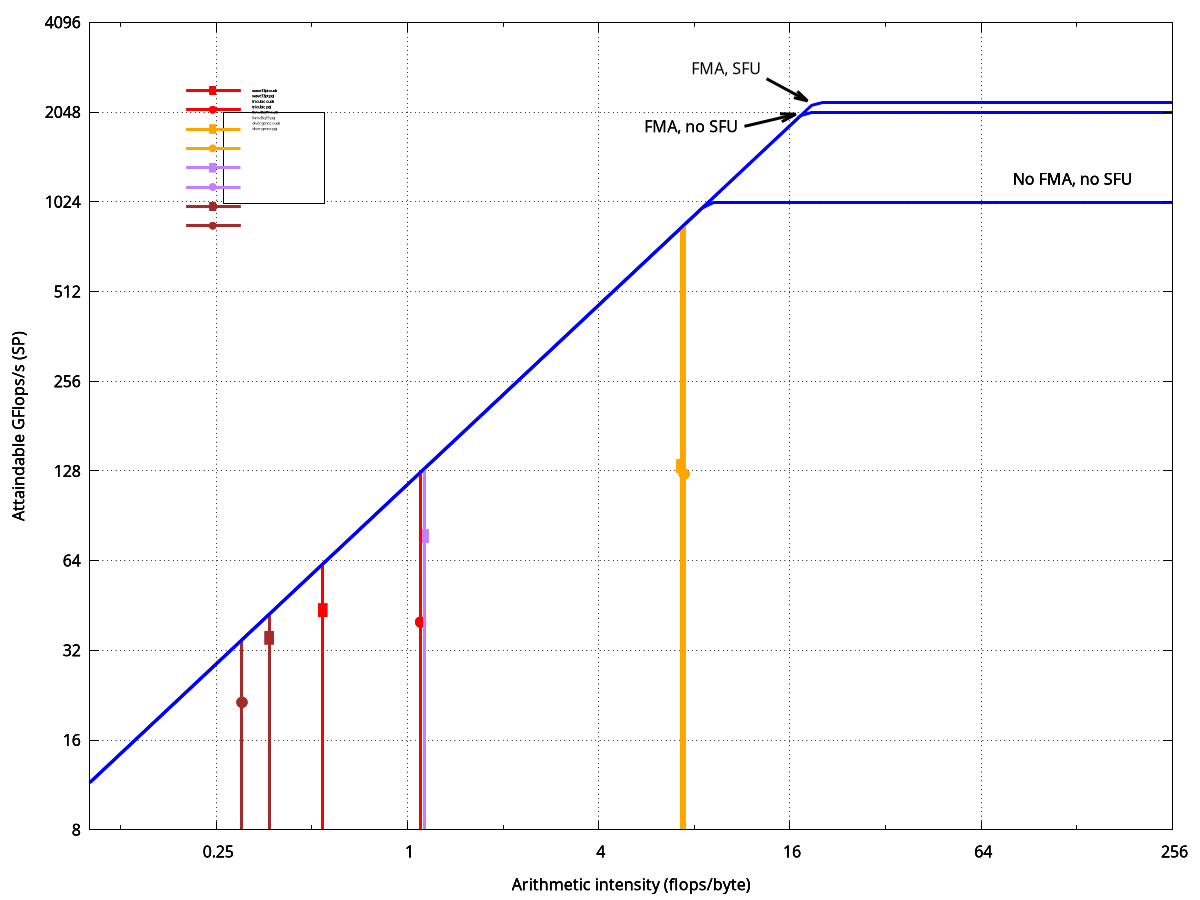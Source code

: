 # initial config
set term pdf dashed
set output 'roofline_gtx680m.pdf'
set nokey
set grid layerdefault linetype 0 linewidth 1.000, linetype 0 linewidth 1.000

set xlabel "Arithmetic intensity (flops/byte)"
set ylabel "Attaindable GFlops/s (SP)"

# sets log base 2 scale for both axis
set logscale x 2
set logscale y 2

# label offsets
L_MEM_X=0.125
L_MEM_ANG=36

# range of each axis
MIN_X=0.1
MAX_X=256
MIN_Y=8
MAX_Y=4096
set xrange [MIN_X:MAX_X]
set yrange [MIN_Y:MAX_Y]

# GTX680M constants
NUM_CORES = 1344
CORE_FREQ = 0.758
NUM_SM = 7
NUM_SFU = 32

# ceilings
C_NOFMA_NOSFU = NUM_CORES * CORE_FREQ
C_FMA_NOSFU = NUM_CORES * CORE_FREQ * 2
C_FMA_SFU = NUM_CORES * CORE_FREQ * 2 + NUM_SM * NUM_SFU * CORE_FREQ

# MEM CONSTATS
C_ALL_CORES = 1
PEAK_MEM_BW=115.2
NUM_CHANNELS=2
# first ceiling, without multiple memory channels
C_NO_MULTI_CHANNEL = NUM_CHANNELS

# FUNCTIONS
gpu_ceiling(x, y) = min(mem_roof(x), y)
mem_roof(x) = x * PEAK_MEM_BW
min(x, y) = (x < y) ? x : y
max(x, y) = (x > y) ? x : y

# line style
LINE_CEIL=2
LINE_POINTER=3
POINT_CIRCLE=4
LINE_TEST01_CUDA=11
LINE_TEST01_PGI=12
LINE_TEST02_CUDA=21
LINE_TEST02_PGI=22
LINE_TEST03_CUDA=31
LINE_TEST03_PGI=32
LINE_TEST04_CUDA=41
LINE_TEST04_PGI=42
set style line LINE_CEIL lt 1 lw 3 lc rgb "blue"
set style line LINE_POINTER lt 1 lw 3 lc rgb "black"
set style line POINT_CIRCLE lc rgb 'black' pt 7
set style line LINE_TEST01_CUDA lt 2 lw 3 lc rgb "red"
set style line LINE_TEST01_PGI lt 3 lw 3 lc rgb "red"
set style line LINE_TEST02_CUDA lt 2 lw 3 lc rgb "orange"
set style line LINE_TEST02_PGI lt 3 lw 3 lc rgb "orange"
set style line LINE_TEST03_CUDA lt 2 lw 3 lc rgb "purple"
set style line LINE_TEST03_PGI lt 3 lw 3 lc rgb "purple"
set style line LINE_TEST04_CUDA lt 2 lw 3 lc rgb "brown"
set style line LINE_TEST04_PGI lt 3 lw 3 lc rgb "brown"

# data

WAVE13PT_CUDA_INTENS=0.5405238075
WAVE13PT_CUDA_GFLOPS=43.6204269416
WAVE13PT_PGI_INTENS=1.1001557117
WAVE13PT_PGI_GFLOPS=39.8057000077

TRICUBIC_CUDA_INTENS=7.2703611099
TRICUBIC_CUDA_GFLOPS=132.7111242363
TRICUBIC_PGI_INTENS=7.4302790773
TRICUBIC_PGI_GFLOPS=124.8867757598

LBMD3Q19_CUDA_INTENS=1.1278874757
LBMD3Q19_CUDA_GFLOPS=77.3068011976

DIVERGENCE_CUDA_INTENS=0.3672428601
DIVERGENCE_CUDA_GFLOPS=35.2707061503
DIVERGENCE_PGI_INTENS=0.3013504537
DIVERGENCE_PGI_GFLOPS=21.4143573056

# PLOTS:
# Roofline with its own color, the rest 15 colors are used for different tests
# Line style is the type of target
set multiplot

# Legend (emulated)
set object rectangle at screen 0.228,0.825 size char 11.2, char 4.2 fillcolor rgb 'white' fillstyle solid border lc rgb "black" lw 1
LEGPOS = 0.90
set label "wave13pt cuda\nwave13pt pgi\ntricubic cuda\ntricubic pgi\nlbmd3q19 cuda\nlbmd3q19 pgi\ndivergence cuda\ndivergence pgi" at screen 0.21,LEGPOS font "Times-Roman, 3"
set arrow from screen 0.155,LEGPOS to screen 0.20,LEGPOS nohead ls LINE_TEST01_CUDA
set object rectangle at screen 0.177,LEGPOS size char 0.7, char 0.4 fillcolor rgb 'red' fillstyle solid border lw 0
LEGPOS = LEGPOS - 0.0215
set arrow from screen 0.155,LEGPOS to screen 0.20,LEGPOS nohead ls LINE_TEST01_PGI
set object circle at screen 0.177,LEGPOS size char 0.4, char 0.4 fillcolor rgb 'red' fillstyle solid border lw 0
LEGPOS = LEGPOS - 0.0215
set arrow from screen 0.155,LEGPOS to screen 0.20,LEGPOS nohead ls LINE_TEST02_CUDA
set object rectangle at screen 0.177,LEGPOS size char 0.7, char 0.4 fillcolor rgb 'orange' fillstyle solid border lw 0
LEGPOS = LEGPOS - 0.0215
set arrow from screen 0.155,LEGPOS to screen 0.20,LEGPOS nohead ls LINE_TEST02_PGI
set object circle at screen 0.177,LEGPOS size char 0.4, char 0.4 fillcolor rgb 'orange' fillstyle solid border lw 0
LEGPOS = LEGPOS - 0.0215
set arrow from screen 0.155,LEGPOS to screen 0.20,LEGPOS nohead ls LINE_TEST03_CUDA
set object rectangle at screen 0.177,LEGPOS size char 0.7, char 0.4 fillcolor rgb 'purple' fillstyle solid border lw 0
LEGPOS = LEGPOS - 0.0215
set arrow from screen 0.155,LEGPOS to screen 0.20,LEGPOS nohead ls LINE_TEST03_PGI
set object circle at screen 0.177,LEGPOS size char 0.4, char 0.4 fillcolor rgb 'purple' fillstyle solid border lw 0
LEGPOS = LEGPOS - 0.0215
set arrow from screen 0.155,LEGPOS to screen 0.20,LEGPOS nohead ls LINE_TEST04_CUDA
set object rectangle at screen 0.177,LEGPOS size char 0.7, char 0.4 fillcolor rgb 'brown' fillstyle solid border lw 0
LEGPOS = LEGPOS - 0.0215
set arrow from screen 0.155,LEGPOS to screen 0.20,LEGPOS nohead ls LINE_TEST04_PGI
set object circle at screen 0.177,LEGPOS size char 0.4, char 0.4 fillcolor rgb 'brown' fillstyle solid border lw 0

# Data lines
set arrow from WAVE13PT_CUDA_INTENS,MIN_Y to WAVE13PT_CUDA_INTENS,max(gpu_ceiling(WAVE13PT_CUDA_INTENS, C_FMA_NOSFU),WAVE13PT_CUDA_GFLOPS) nohead ls LINE_TEST01_CUDA
set arrow from WAVE13PT_PGI_INTENS,MIN_Y to WAVE13PT_PGI_INTENS,max(gpu_ceiling(WAVE13PT_PGI_INTENS, C_FMA_NOSFU),WAVE13PT_PGI_GFLOPS) nohead ls LINE_TEST01_PGI
set arrow from TRICUBIC_CUDA_INTENS,MIN_Y to TRICUBIC_CUDA_INTENS,max(gpu_ceiling(TRICUBIC_CUDA_INTENS, C_FMA_NOSFU),TRICUBIC_CUDA_GFLOPS) nohead ls LINE_TEST02_CUDA
set arrow from TRICUBIC_PGI_INTENS,MIN_Y to TRICUBIC_PGI_INTENS,max(gpu_ceiling(TRICUBIC_PGI_INTENS, C_FMA_NOSFU),TRICUBIC_PGI_GFLOPS) nohead ls LINE_TEST02_PGI
set arrow from LBMD3Q19_CUDA_INTENS,MIN_Y to LBMD3Q19_CUDA_INTENS,max(gpu_ceiling(LBMD3Q19_CUDA_INTENS, C_FMA_NOSFU),LBMD3Q19_CUDA_GFLOPS) nohead ls LINE_TEST03_CUDA
set arrow from DIVERGENCE_CUDA_INTENS,MIN_Y to DIVERGENCE_CUDA_INTENS,max(gpu_ceiling(DIVERGENCE_CUDA_INTENS, C_FMA_NOSFU),DIVERGENCE_CUDA_GFLOPS) nohead ls LINE_TEST04_CUDA
set arrow from DIVERGENCE_PGI_INTENS,MIN_Y to DIVERGENCE_PGI_INTENS,max(gpu_ceiling(DIVERGENCE_PGI_INTENS, C_FMA_NOSFU),DIVERGENCE_PGI_GFLOPS) nohead ls LINE_TEST04_PGI

# Data points
set object rectangle at WAVE13PT_CUDA_INTENS,WAVE13PT_CUDA_GFLOPS size char 1, char 0.6 fillcolor rgb 'red' fillstyle solid border lw 0
set object circle at WAVE13PT_PGI_INTENS,WAVE13PT_PGI_GFLOPS size char 0.6, char 0.6 fillcolor rgb 'red' fillstyle solid border lw 0
set object rectangle at TRICUBIC_CUDA_INTENS,TRICUBIC_CUDA_GFLOPS size char 1, char 0.6 fillcolor rgb 'orange' fillstyle solid border lw 0
set object circle at TRICUBIC_PGI_INTENS,TRICUBIC_PGI_GFLOPS size char 0.6, char 0.6 fillcolor rgb 'orange' fillstyle solid border lw 0
set object rectangle at TRICUBIC_CUDA_INTENS,TRICUBIC_CUDA_GFLOPS size char 1, char 0.6 fillcolor rgb 'orange' fillstyle solid border lw 0
set object rectangle at LBMD3Q19_CUDA_INTENS,LBMD3Q19_CUDA_GFLOPS size char 1, char 0.6 fillcolor rgb 'purple' fillstyle solid border lw 0
set object rectangle at DIVERGENCE_CUDA_INTENS,DIVERGENCE_CUDA_GFLOPS size char 1, char 0.6 fillcolor rgb 'brown' fillstyle solid border lw 0
set object circle at DIVERGENCE_PGI_INTENS,DIVERGENCE_PGI_GFLOPS size char 0.6, char 0.6 fillcolor rgb 'brown' fillstyle solid border lw 0

# No FMA, no SFU roofline
set label 4 "No FMA, no SFU" at (MAX_X - 64),(C_NOFMA_NOSFU * 1.2) right
plot gpu_ceiling(x, C_NOFMA_NOSFU) ls LINE_CEIL

# FMA, no SFU roofline
set label 5 "FMA, no SFU" at 11,(C_FMA_NOSFU * 0.9) right
plot gpu_ceiling(x, C_FMA_NOSFU) ls LINE_CEIL
set arrow from 11.5,(C_FMA_NOSFU * 0.9) to (C_FMA_NOSFU / PEAK_MEM_BW - 1), (C_FMA_NOSFU - 24) ls LINE_POINTER
set arrow from 13.5,(C_FMA_SFU * 1.2) to (C_FMA_SFU / PEAK_MEM_BW - 1), (C_FMA_SFU + 24) ls LINE_POINTER

# FMA, SFU roofline
set label 6 "FMA, SFU" at 13,(C_FMA_SFU * 1.3) right
plot gpu_ceiling(x, C_FMA_SFU) ls LINE_CEIL

unset multiplot

